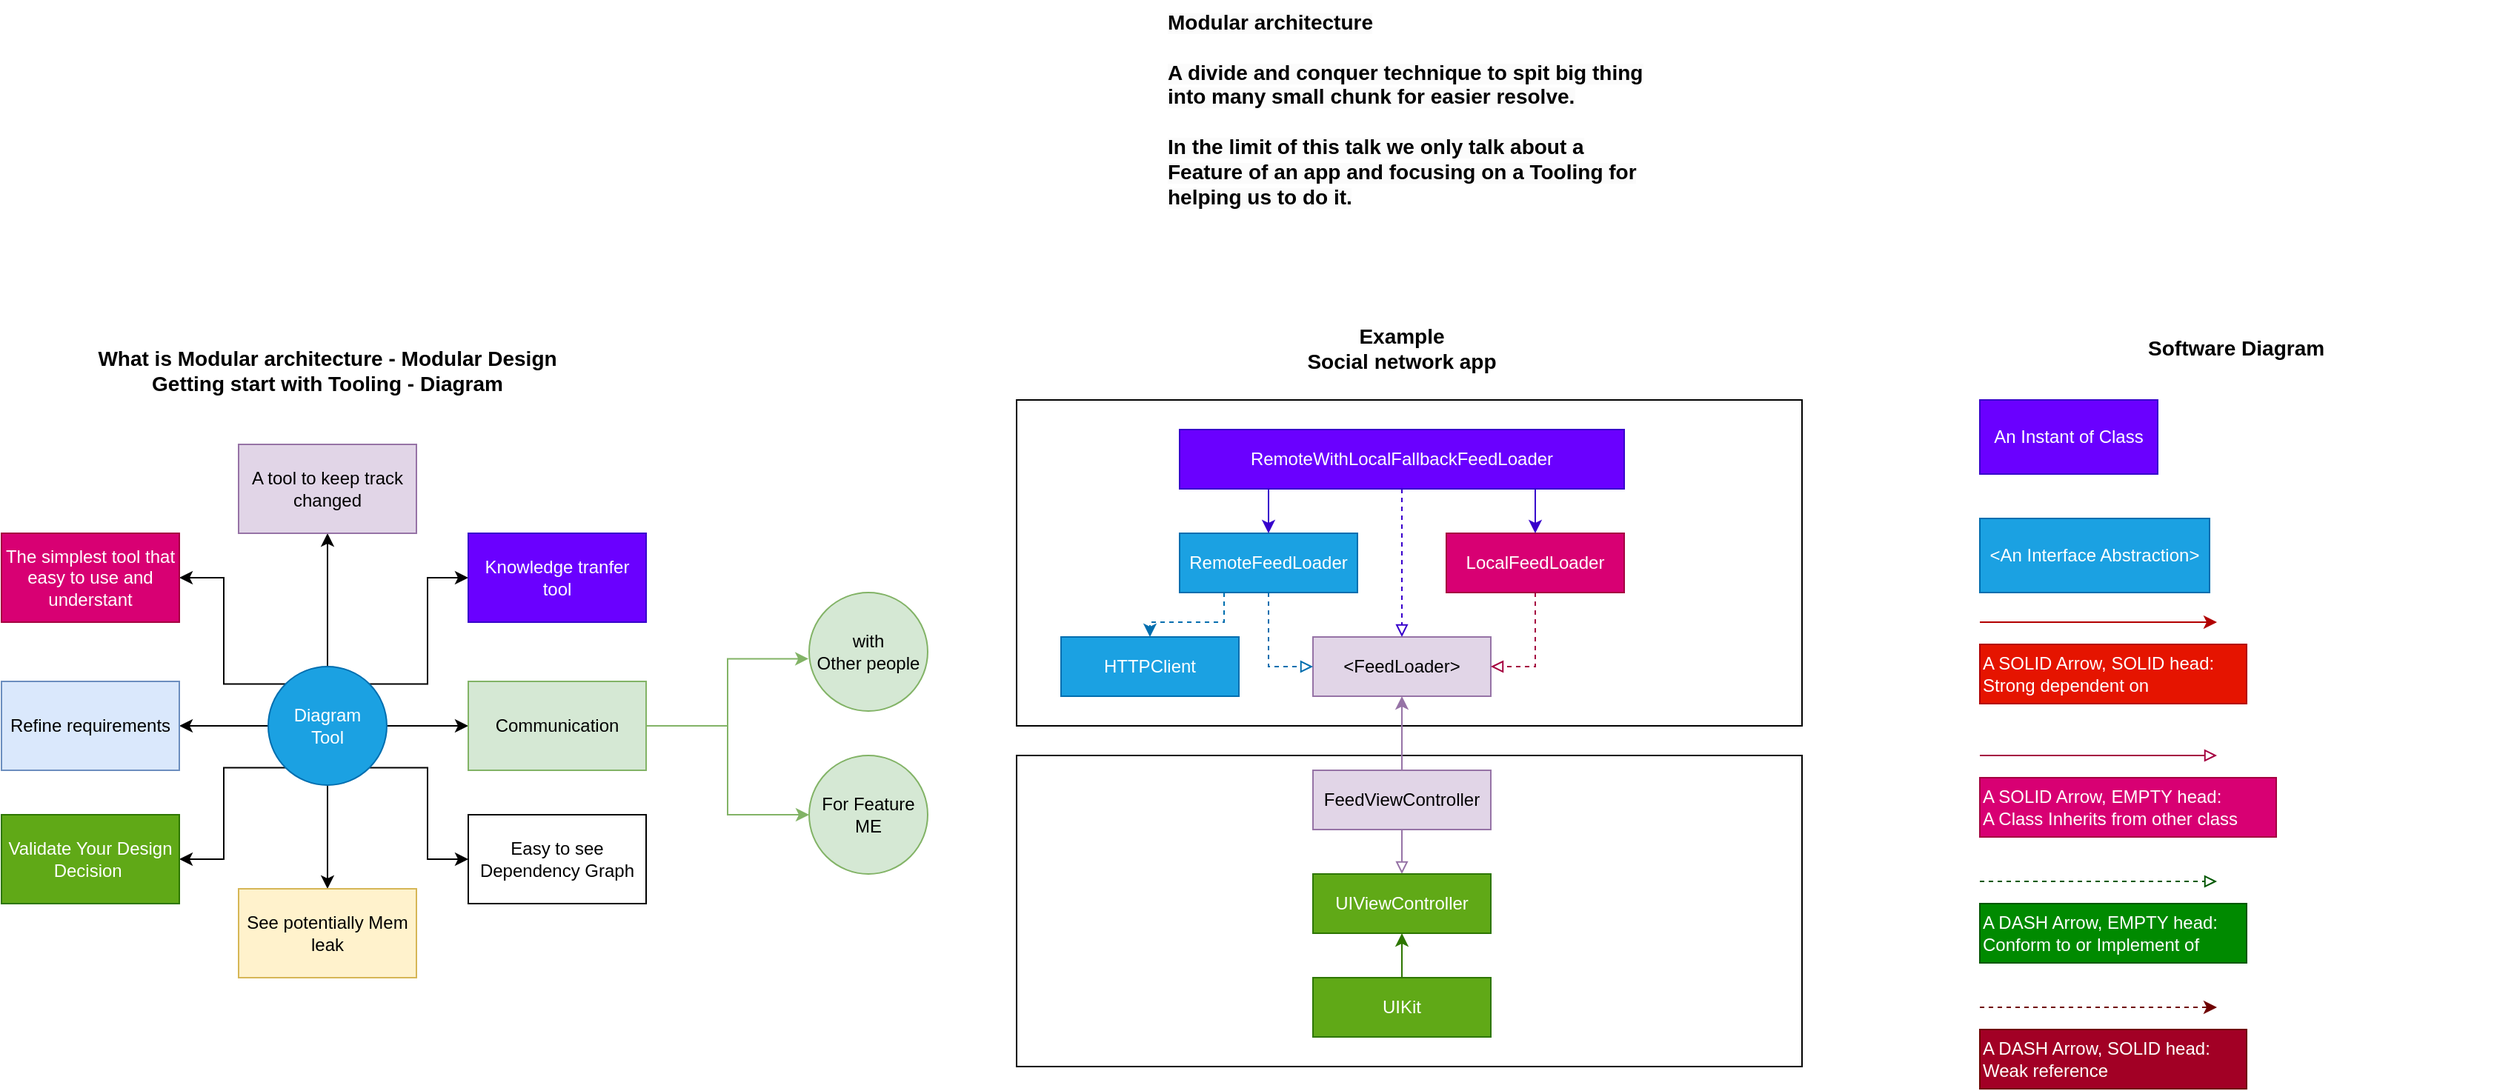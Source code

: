 <mxfile version="22.1.5" type="github">
  <diagram name="Page-1" id="woCRrMwUnZ6_5PgbaH8T">
    <mxGraphModel dx="1186" dy="1870" grid="1" gridSize="10" guides="1" tooltips="1" connect="1" arrows="1" fold="1" page="1" pageScale="1" pageWidth="850" pageHeight="1100" math="0" shadow="0">
      <root>
        <mxCell id="0" />
        <mxCell id="1" parent="0" />
        <mxCell id="KD3m5nGk-_m69su_pS_g-53" value="" style="rounded=0;whiteSpace=wrap;html=1;" parent="1" vertex="1">
          <mxGeometry x="850" y="280" width="530" height="210" as="geometry" />
        </mxCell>
        <mxCell id="KD3m5nGk-_m69su_pS_g-52" value="" style="rounded=0;whiteSpace=wrap;html=1;" parent="1" vertex="1">
          <mxGeometry x="850" y="40" width="530" height="220" as="geometry" />
        </mxCell>
        <mxCell id="KD3m5nGk-_m69su_pS_g-8" value="" style="edgeStyle=orthogonalEdgeStyle;rounded=0;orthogonalLoop=1;jettySize=auto;html=1;" parent="1" source="KD3m5nGk-_m69su_pS_g-2" target="KD3m5nGk-_m69su_pS_g-7" edge="1">
          <mxGeometry relative="1" as="geometry" />
        </mxCell>
        <mxCell id="KD3m5nGk-_m69su_pS_g-14" value="" style="edgeStyle=orthogonalEdgeStyle;rounded=0;orthogonalLoop=1;jettySize=auto;html=1;" parent="1" source="KD3m5nGk-_m69su_pS_g-2" target="KD3m5nGk-_m69su_pS_g-13" edge="1">
          <mxGeometry relative="1" as="geometry" />
        </mxCell>
        <mxCell id="KD3m5nGk-_m69su_pS_g-16" value="" style="edgeStyle=orthogonalEdgeStyle;rounded=0;orthogonalLoop=1;jettySize=auto;html=1;" parent="1" source="KD3m5nGk-_m69su_pS_g-2" target="KD3m5nGk-_m69su_pS_g-15" edge="1">
          <mxGeometry relative="1" as="geometry" />
        </mxCell>
        <mxCell id="KD3m5nGk-_m69su_pS_g-23" value="" style="edgeStyle=orthogonalEdgeStyle;rounded=0;orthogonalLoop=1;jettySize=auto;html=1;" parent="1" source="KD3m5nGk-_m69su_pS_g-2" target="KD3m5nGk-_m69su_pS_g-22" edge="1">
          <mxGeometry relative="1" as="geometry" />
        </mxCell>
        <mxCell id="KD3m5nGk-_m69su_pS_g-25" style="edgeStyle=orthogonalEdgeStyle;rounded=0;orthogonalLoop=1;jettySize=auto;html=1;exitX=0;exitY=0;exitDx=0;exitDy=0;entryX=1;entryY=0.5;entryDx=0;entryDy=0;" parent="1" source="KD3m5nGk-_m69su_pS_g-2" target="KD3m5nGk-_m69su_pS_g-24" edge="1">
          <mxGeometry relative="1" as="geometry" />
        </mxCell>
        <mxCell id="KD3m5nGk-_m69su_pS_g-75" style="edgeStyle=orthogonalEdgeStyle;rounded=0;orthogonalLoop=1;jettySize=auto;html=1;exitX=0;exitY=1;exitDx=0;exitDy=0;entryX=1;entryY=0.5;entryDx=0;entryDy=0;" parent="1" source="KD3m5nGk-_m69su_pS_g-2" target="KD3m5nGk-_m69su_pS_g-74" edge="1">
          <mxGeometry relative="1" as="geometry" />
        </mxCell>
        <mxCell id="KD3m5nGk-_m69su_pS_g-77" style="edgeStyle=orthogonalEdgeStyle;rounded=0;orthogonalLoop=1;jettySize=auto;html=1;exitX=1;exitY=1;exitDx=0;exitDy=0;entryX=0;entryY=0.5;entryDx=0;entryDy=0;" parent="1" source="KD3m5nGk-_m69su_pS_g-2" target="KD3m5nGk-_m69su_pS_g-76" edge="1">
          <mxGeometry relative="1" as="geometry" />
        </mxCell>
        <mxCell id="KD3m5nGk-_m69su_pS_g-80" style="edgeStyle=orthogonalEdgeStyle;rounded=0;orthogonalLoop=1;jettySize=auto;html=1;exitX=1;exitY=0;exitDx=0;exitDy=0;entryX=0;entryY=0.5;entryDx=0;entryDy=0;" parent="1" source="KD3m5nGk-_m69su_pS_g-2" target="KD3m5nGk-_m69su_pS_g-79" edge="1">
          <mxGeometry relative="1" as="geometry" />
        </mxCell>
        <mxCell id="KD3m5nGk-_m69su_pS_g-2" value="Diagram&lt;br&gt;Tool" style="ellipse;whiteSpace=wrap;html=1;aspect=fixed;fillColor=#1ba1e2;strokeColor=#006EAF;fontColor=#ffffff;" parent="1" vertex="1">
          <mxGeometry x="345" y="220" width="80" height="80" as="geometry" />
        </mxCell>
        <mxCell id="KD3m5nGk-_m69su_pS_g-12" value="" style="edgeStyle=orthogonalEdgeStyle;rounded=0;orthogonalLoop=1;jettySize=auto;html=1;fillColor=#d5e8d4;strokeColor=#82b366;" parent="1" source="KD3m5nGk-_m69su_pS_g-7" target="KD3m5nGk-_m69su_pS_g-11" edge="1">
          <mxGeometry relative="1" as="geometry" />
        </mxCell>
        <mxCell id="KD3m5nGk-_m69su_pS_g-7" value="Communication" style="whiteSpace=wrap;html=1;fillColor=#d5e8d4;strokeColor=#82b366;" parent="1" vertex="1">
          <mxGeometry x="480" y="230" width="120" height="60" as="geometry" />
        </mxCell>
        <mxCell id="KD3m5nGk-_m69su_pS_g-9" value="with&lt;br&gt;Other people" style="ellipse;whiteSpace=wrap;html=1;fillColor=#d5e8d4;strokeColor=#82b366;" parent="1" vertex="1">
          <mxGeometry x="710" y="170" width="80" height="80" as="geometry" />
        </mxCell>
        <mxCell id="KD3m5nGk-_m69su_pS_g-11" value="For Feature ME" style="ellipse;whiteSpace=wrap;html=1;fillColor=#d5e8d4;strokeColor=#82b366;" parent="1" vertex="1">
          <mxGeometry x="710" y="280" width="80" height="80" as="geometry" />
        </mxCell>
        <mxCell id="KD3m5nGk-_m69su_pS_g-13" value="Refine requirements" style="whiteSpace=wrap;html=1;fillColor=#dae8fc;strokeColor=#6c8ebf;" parent="1" vertex="1">
          <mxGeometry x="165" y="230" width="120" height="60" as="geometry" />
        </mxCell>
        <mxCell id="KD3m5nGk-_m69su_pS_g-15" value="See potentially Mem leak" style="whiteSpace=wrap;html=1;fillColor=#fff2cc;strokeColor=#d6b656;" parent="1" vertex="1">
          <mxGeometry x="325" y="370" width="120" height="60" as="geometry" />
        </mxCell>
        <mxCell id="KD3m5nGk-_m69su_pS_g-19" value="An Instant of Class" style="rounded=0;whiteSpace=wrap;html=1;fillColor=#6a00ff;fontColor=#ffffff;strokeColor=#3700CC;" parent="1" vertex="1">
          <mxGeometry x="1500" y="40" width="120" height="50" as="geometry" />
        </mxCell>
        <mxCell id="KD3m5nGk-_m69su_pS_g-20" value="&amp;lt;An Interface Abstraction&amp;gt;" style="rounded=0;whiteSpace=wrap;html=1;fillColor=#1ba1e2;fontColor=#ffffff;strokeColor=#006EAF;" parent="1" vertex="1">
          <mxGeometry x="1500" y="120" width="155" height="50" as="geometry" />
        </mxCell>
        <mxCell id="KD3m5nGk-_m69su_pS_g-21" value="&lt;b&gt;&lt;font style=&quot;font-size: 14px;&quot;&gt;Software Diagram&amp;nbsp;&lt;/font&gt;&lt;/b&gt;" style="text;html=1;strokeColor=none;fillColor=none;align=center;verticalAlign=middle;whiteSpace=wrap;rounded=0;" parent="1" vertex="1">
          <mxGeometry x="1500" y="-10" width="350" height="30" as="geometry" />
        </mxCell>
        <mxCell id="KD3m5nGk-_m69su_pS_g-22" value="A tool to keep track changed" style="whiteSpace=wrap;html=1;fillColor=#e1d5e7;strokeColor=#9673a6;" parent="1" vertex="1">
          <mxGeometry x="325" y="70" width="120" height="60" as="geometry" />
        </mxCell>
        <mxCell id="KD3m5nGk-_m69su_pS_g-24" value="The simplest tool that easy to use and understant" style="rounded=0;whiteSpace=wrap;html=1;fillColor=#d80073;fontColor=#ffffff;strokeColor=#A50040;" parent="1" vertex="1">
          <mxGeometry x="165" y="130" width="120" height="60" as="geometry" />
        </mxCell>
        <mxCell id="KD3m5nGk-_m69su_pS_g-26" value="&lt;b&gt;&lt;font style=&quot;font-size: 14px;&quot;&gt;Example&lt;br&gt;Social network app&lt;br&gt;&lt;/font&gt;&lt;/b&gt;" style="text;html=1;strokeColor=none;fillColor=none;align=center;verticalAlign=middle;whiteSpace=wrap;rounded=0;" parent="1" vertex="1">
          <mxGeometry x="935" y="-10" width="350" height="30" as="geometry" />
        </mxCell>
        <mxCell id="KD3m5nGk-_m69su_pS_g-34" style="edgeStyle=orthogonalEdgeStyle;rounded=0;orthogonalLoop=1;jettySize=auto;html=1;exitX=0.5;exitY=1;exitDx=0;exitDy=0;endArrow=block;endFill=0;fillColor=#e1d5e7;strokeColor=#9673a6;" parent="1" source="KD3m5nGk-_m69su_pS_g-27" target="KD3m5nGk-_m69su_pS_g-30" edge="1">
          <mxGeometry relative="1" as="geometry" />
        </mxCell>
        <mxCell id="KD3m5nGk-_m69su_pS_g-39" style="edgeStyle=orthogonalEdgeStyle;rounded=0;orthogonalLoop=1;jettySize=auto;html=1;exitX=0.5;exitY=0;exitDx=0;exitDy=0;entryX=0.5;entryY=1;entryDx=0;entryDy=0;fillColor=#e1d5e7;strokeColor=#9673a6;" parent="1" source="KD3m5nGk-_m69su_pS_g-27" target="KD3m5nGk-_m69su_pS_g-38" edge="1">
          <mxGeometry relative="1" as="geometry" />
        </mxCell>
        <mxCell id="KD3m5nGk-_m69su_pS_g-27" value="FeedViewController" style="rounded=0;whiteSpace=wrap;html=1;fillColor=#e1d5e7;strokeColor=#9673a6;" parent="1" vertex="1">
          <mxGeometry x="1050" y="290" width="120" height="40" as="geometry" />
        </mxCell>
        <mxCell id="KD3m5nGk-_m69su_pS_g-30" value="UIViewController" style="rounded=0;whiteSpace=wrap;html=1;fillColor=#60a917;strokeColor=#2D7600;fontColor=#ffffff;" parent="1" vertex="1">
          <mxGeometry x="1050" y="360" width="120" height="40" as="geometry" />
        </mxCell>
        <mxCell id="KD3m5nGk-_m69su_pS_g-35" style="edgeStyle=orthogonalEdgeStyle;rounded=0;orthogonalLoop=1;jettySize=auto;html=1;exitX=0.5;exitY=0;exitDx=0;exitDy=0;entryX=0.5;entryY=1;entryDx=0;entryDy=0;fillColor=#60a917;strokeColor=#2D7600;" parent="1" source="KD3m5nGk-_m69su_pS_g-33" target="KD3m5nGk-_m69su_pS_g-30" edge="1">
          <mxGeometry relative="1" as="geometry" />
        </mxCell>
        <mxCell id="KD3m5nGk-_m69su_pS_g-33" value="UIKit" style="rounded=0;whiteSpace=wrap;html=1;fillColor=#60a917;fontColor=#ffffff;strokeColor=#2D7600;" parent="1" vertex="1">
          <mxGeometry x="1050" y="430" width="120" height="40" as="geometry" />
        </mxCell>
        <mxCell id="KD3m5nGk-_m69su_pS_g-38" value="&amp;lt;FeedLoader&amp;gt;" style="rounded=0;whiteSpace=wrap;html=1;fillColor=#e1d5e7;strokeColor=#9673a6;" parent="1" vertex="1">
          <mxGeometry x="1050" y="200" width="120" height="40" as="geometry" />
        </mxCell>
        <mxCell id="KD3m5nGk-_m69su_pS_g-46" style="edgeStyle=orthogonalEdgeStyle;rounded=0;orthogonalLoop=1;jettySize=auto;html=1;exitX=0.5;exitY=1;exitDx=0;exitDy=0;entryX=0;entryY=0.5;entryDx=0;entryDy=0;dashed=1;endArrow=block;endFill=0;fillColor=#1ba1e2;strokeColor=#006EAF;" parent="1" source="KD3m5nGk-_m69su_pS_g-43" target="KD3m5nGk-_m69su_pS_g-38" edge="1">
          <mxGeometry relative="1" as="geometry" />
        </mxCell>
        <mxCell id="KD3m5nGk-_m69su_pS_g-69" style="edgeStyle=orthogonalEdgeStyle;rounded=0;orthogonalLoop=1;jettySize=auto;html=1;exitX=0.25;exitY=1;exitDx=0;exitDy=0;entryX=0.5;entryY=0;entryDx=0;entryDy=0;dashed=1;fillColor=#1ba1e2;strokeColor=#006EAF;" parent="1" source="KD3m5nGk-_m69su_pS_g-43" target="KD3m5nGk-_m69su_pS_g-67" edge="1">
          <mxGeometry relative="1" as="geometry" />
        </mxCell>
        <mxCell id="KD3m5nGk-_m69su_pS_g-43" value="RemoteFeedLoader" style="rounded=0;whiteSpace=wrap;html=1;fillColor=#1ba1e2;strokeColor=#006EAF;fontColor=#ffffff;" parent="1" vertex="1">
          <mxGeometry x="960" y="130" width="120" height="40" as="geometry" />
        </mxCell>
        <mxCell id="KD3m5nGk-_m69su_pS_g-45" style="edgeStyle=orthogonalEdgeStyle;rounded=0;orthogonalLoop=1;jettySize=auto;html=1;exitX=0.5;exitY=1;exitDx=0;exitDy=0;entryX=1;entryY=0.5;entryDx=0;entryDy=0;dashed=1;endArrow=block;endFill=0;fillColor=#d80073;strokeColor=#A50040;" parent="1" source="KD3m5nGk-_m69su_pS_g-44" target="KD3m5nGk-_m69su_pS_g-38" edge="1">
          <mxGeometry relative="1" as="geometry" />
        </mxCell>
        <mxCell id="KD3m5nGk-_m69su_pS_g-44" value="LocalFeedLoader" style="rounded=0;whiteSpace=wrap;html=1;fillColor=#d80073;strokeColor=#A50040;fontColor=#ffffff;" parent="1" vertex="1">
          <mxGeometry x="1140" y="130" width="120" height="40" as="geometry" />
        </mxCell>
        <mxCell id="KD3m5nGk-_m69su_pS_g-47" value="&lt;b&gt;&lt;font style=&quot;font-size: 14px;&quot;&gt;What is Modular architecture - Modular Design&lt;br&gt;Getting start with Tooling - Diagram&lt;br&gt;&lt;/font&gt;&lt;/b&gt;" style="text;html=1;strokeColor=none;fillColor=none;align=center;verticalAlign=middle;whiteSpace=wrap;rounded=0;" parent="1" vertex="1">
          <mxGeometry x="210" width="350" height="40" as="geometry" />
        </mxCell>
        <mxCell id="KD3m5nGk-_m69su_pS_g-49" style="edgeStyle=orthogonalEdgeStyle;rounded=0;orthogonalLoop=1;jettySize=auto;html=1;exitX=0.5;exitY=1;exitDx=0;exitDy=0;entryX=0.5;entryY=0;entryDx=0;entryDy=0;dashed=1;endArrow=block;endFill=0;fillColor=#6a00ff;strokeColor=#3700CC;" parent="1" source="KD3m5nGk-_m69su_pS_g-48" target="KD3m5nGk-_m69su_pS_g-38" edge="1">
          <mxGeometry relative="1" as="geometry" />
        </mxCell>
        <mxCell id="KD3m5nGk-_m69su_pS_g-50" style="edgeStyle=orthogonalEdgeStyle;rounded=0;orthogonalLoop=1;jettySize=auto;html=1;exitX=0.75;exitY=1;exitDx=0;exitDy=0;entryX=0.5;entryY=0;entryDx=0;entryDy=0;fillColor=#6a00ff;strokeColor=#3700CC;" parent="1" source="KD3m5nGk-_m69su_pS_g-48" target="KD3m5nGk-_m69su_pS_g-44" edge="1">
          <mxGeometry relative="1" as="geometry" />
        </mxCell>
        <mxCell id="KD3m5nGk-_m69su_pS_g-51" style="edgeStyle=orthogonalEdgeStyle;rounded=0;orthogonalLoop=1;jettySize=auto;html=1;exitX=0.25;exitY=1;exitDx=0;exitDy=0;entryX=0.5;entryY=0;entryDx=0;entryDy=0;fillColor=#6a00ff;strokeColor=#3700CC;" parent="1" source="KD3m5nGk-_m69su_pS_g-48" target="KD3m5nGk-_m69su_pS_g-43" edge="1">
          <mxGeometry relative="1" as="geometry" />
        </mxCell>
        <mxCell id="KD3m5nGk-_m69su_pS_g-48" value="RemoteWithLocalFallbackFeedLoader" style="rounded=0;whiteSpace=wrap;html=1;fillColor=#6a00ff;fontColor=#ffffff;strokeColor=#3700CC;" parent="1" vertex="1">
          <mxGeometry x="960" y="60" width="300" height="40" as="geometry" />
        </mxCell>
        <mxCell id="KD3m5nGk-_m69su_pS_g-56" value="" style="endArrow=classic;html=1;rounded=0;align=left;fillColor=#e51400;strokeColor=#B20000;" parent="1" edge="1">
          <mxGeometry width="50" height="50" relative="1" as="geometry">
            <mxPoint x="1500" y="190" as="sourcePoint" />
            <mxPoint x="1660" y="190" as="targetPoint" />
          </mxGeometry>
        </mxCell>
        <mxCell id="KD3m5nGk-_m69su_pS_g-57" value="A SOLID Arrow, SOLID head:&lt;br&gt;Strong dependent on" style="text;html=1;align=left;verticalAlign=middle;resizable=0;points=[];autosize=1;strokeColor=#B20000;fillColor=#e51400;fontColor=#ffffff;" parent="1" vertex="1">
          <mxGeometry x="1500" y="205" width="180" height="40" as="geometry" />
        </mxCell>
        <mxCell id="KD3m5nGk-_m69su_pS_g-58" value="" style="endArrow=block;html=1;rounded=0;align=left;fillColor=#d80073;strokeColor=#A50040;endFill=0;" parent="1" edge="1">
          <mxGeometry width="50" height="50" relative="1" as="geometry">
            <mxPoint x="1500" y="280" as="sourcePoint" />
            <mxPoint x="1660" y="280" as="targetPoint" />
          </mxGeometry>
        </mxCell>
        <mxCell id="KD3m5nGk-_m69su_pS_g-59" value="A SOLID Arrow, EMPTY head:&lt;br&gt;A Class Inherits from other class" style="text;html=1;align=left;verticalAlign=middle;resizable=0;points=[];autosize=1;strokeColor=#A50040;fillColor=#d80073;fontColor=#ffffff;" parent="1" vertex="1">
          <mxGeometry x="1500" y="295" width="200" height="40" as="geometry" />
        </mxCell>
        <mxCell id="KD3m5nGk-_m69su_pS_g-60" value="" style="endArrow=block;html=1;rounded=0;align=left;fillColor=#008a00;strokeColor=#005700;dashed=1;endFill=0;" parent="1" edge="1">
          <mxGeometry width="50" height="50" relative="1" as="geometry">
            <mxPoint x="1500" y="365" as="sourcePoint" />
            <mxPoint x="1660" y="365" as="targetPoint" />
          </mxGeometry>
        </mxCell>
        <mxCell id="KD3m5nGk-_m69su_pS_g-61" value="A DASH Arrow, EMPTY head:&lt;br&gt;Conform to or Implement of" style="text;html=1;align=left;verticalAlign=middle;resizable=0;points=[];autosize=1;strokeColor=#005700;fillColor=#008a00;fontColor=#ffffff;" parent="1" vertex="1">
          <mxGeometry x="1500" y="380" width="180" height="40" as="geometry" />
        </mxCell>
        <mxCell id="KD3m5nGk-_m69su_pS_g-62" value="" style="endArrow=classic;html=1;rounded=0;align=left;dashed=1;endFill=1;fillColor=#a20025;strokeColor=#6F0000;" parent="1" edge="1">
          <mxGeometry width="50" height="50" relative="1" as="geometry">
            <mxPoint x="1500" y="450" as="sourcePoint" />
            <mxPoint x="1660" y="450" as="targetPoint" />
          </mxGeometry>
        </mxCell>
        <mxCell id="KD3m5nGk-_m69su_pS_g-63" value="A DASH Arrow, SOLID head:&lt;br&gt;Weak reference" style="text;html=1;align=left;verticalAlign=middle;resizable=0;points=[];autosize=1;fillColor=#a20025;fontColor=#ffffff;strokeColor=#6F0000;" parent="1" vertex="1">
          <mxGeometry x="1500" y="465" width="180" height="40" as="geometry" />
        </mxCell>
        <mxCell id="KD3m5nGk-_m69su_pS_g-67" value="HTTPClient" style="rounded=0;whiteSpace=wrap;html=1;fillColor=#1ba1e2;strokeColor=#006EAF;fontColor=#ffffff;" parent="1" vertex="1">
          <mxGeometry x="880" y="200" width="120" height="40" as="geometry" />
        </mxCell>
        <mxCell id="KD3m5nGk-_m69su_pS_g-72" style="edgeStyle=orthogonalEdgeStyle;rounded=0;orthogonalLoop=1;jettySize=auto;html=1;exitX=0.5;exitY=1;exitDx=0;exitDy=0;" parent="1" source="KD3m5nGk-_m69su_pS_g-15" target="KD3m5nGk-_m69su_pS_g-15" edge="1">
          <mxGeometry relative="1" as="geometry" />
        </mxCell>
        <mxCell id="KD3m5nGk-_m69su_pS_g-74" value="Validate Your Design Decision&amp;nbsp;" style="rounded=0;whiteSpace=wrap;html=1;fillColor=#60a917;fontColor=#ffffff;strokeColor=#2D7600;" parent="1" vertex="1">
          <mxGeometry x="165" y="320" width="120" height="60" as="geometry" />
        </mxCell>
        <mxCell id="KD3m5nGk-_m69su_pS_g-76" value="Easy to see Dependency Graph" style="rounded=0;whiteSpace=wrap;html=1;" parent="1" vertex="1">
          <mxGeometry x="480" y="320" width="120" height="60" as="geometry" />
        </mxCell>
        <mxCell id="KD3m5nGk-_m69su_pS_g-78" style="edgeStyle=orthogonalEdgeStyle;rounded=0;orthogonalLoop=1;jettySize=auto;html=1;exitX=1;exitY=0.5;exitDx=0;exitDy=0;entryX=-0.005;entryY=0.559;entryDx=0;entryDy=0;entryPerimeter=0;fillColor=#d5e8d4;strokeColor=#82b366;" parent="1" source="KD3m5nGk-_m69su_pS_g-7" target="KD3m5nGk-_m69su_pS_g-9" edge="1">
          <mxGeometry relative="1" as="geometry" />
        </mxCell>
        <mxCell id="KD3m5nGk-_m69su_pS_g-79" value="Knowledge tranfer tool" style="rounded=0;whiteSpace=wrap;html=1;fillColor=#6a00ff;fontColor=#ffffff;strokeColor=#3700CC;" parent="1" vertex="1">
          <mxGeometry x="480" y="130" width="120" height="60" as="geometry" />
        </mxCell>
        <mxCell id="KD3m5nGk-_m69su_pS_g-81" value="&lt;b style=&quot;border-color: var(--border-color); color: rgb(0, 0, 0); font-family: Helvetica; font-size: 12px; font-style: normal; font-variant-ligatures: normal; font-variant-caps: normal; letter-spacing: normal; orphans: 2; text-align: center; text-indent: 0px; text-transform: none; widows: 2; word-spacing: 0px; -webkit-text-stroke-width: 0px; background-color: rgb(251, 251, 251); text-decoration-thickness: initial; text-decoration-style: initial; text-decoration-color: initial;&quot;&gt;&lt;font style=&quot;border-color: var(--border-color); font-size: 14px;&quot;&gt;Modular architecture&lt;br&gt;&lt;br&gt;A divide and conquer technique to spit big thing into many small chunk for easier resolve.&lt;br&gt;&lt;br&gt;In the limit of this talk we only talk about a Feature of an app and focusing on a Tooling for helping us to do it.&lt;br&gt;&lt;/font&gt;&lt;/b&gt;" style="text;whiteSpace=wrap;html=1;" parent="1" vertex="1">
          <mxGeometry x="950" y="-230" width="330" height="180" as="geometry" />
        </mxCell>
      </root>
    </mxGraphModel>
  </diagram>
</mxfile>
